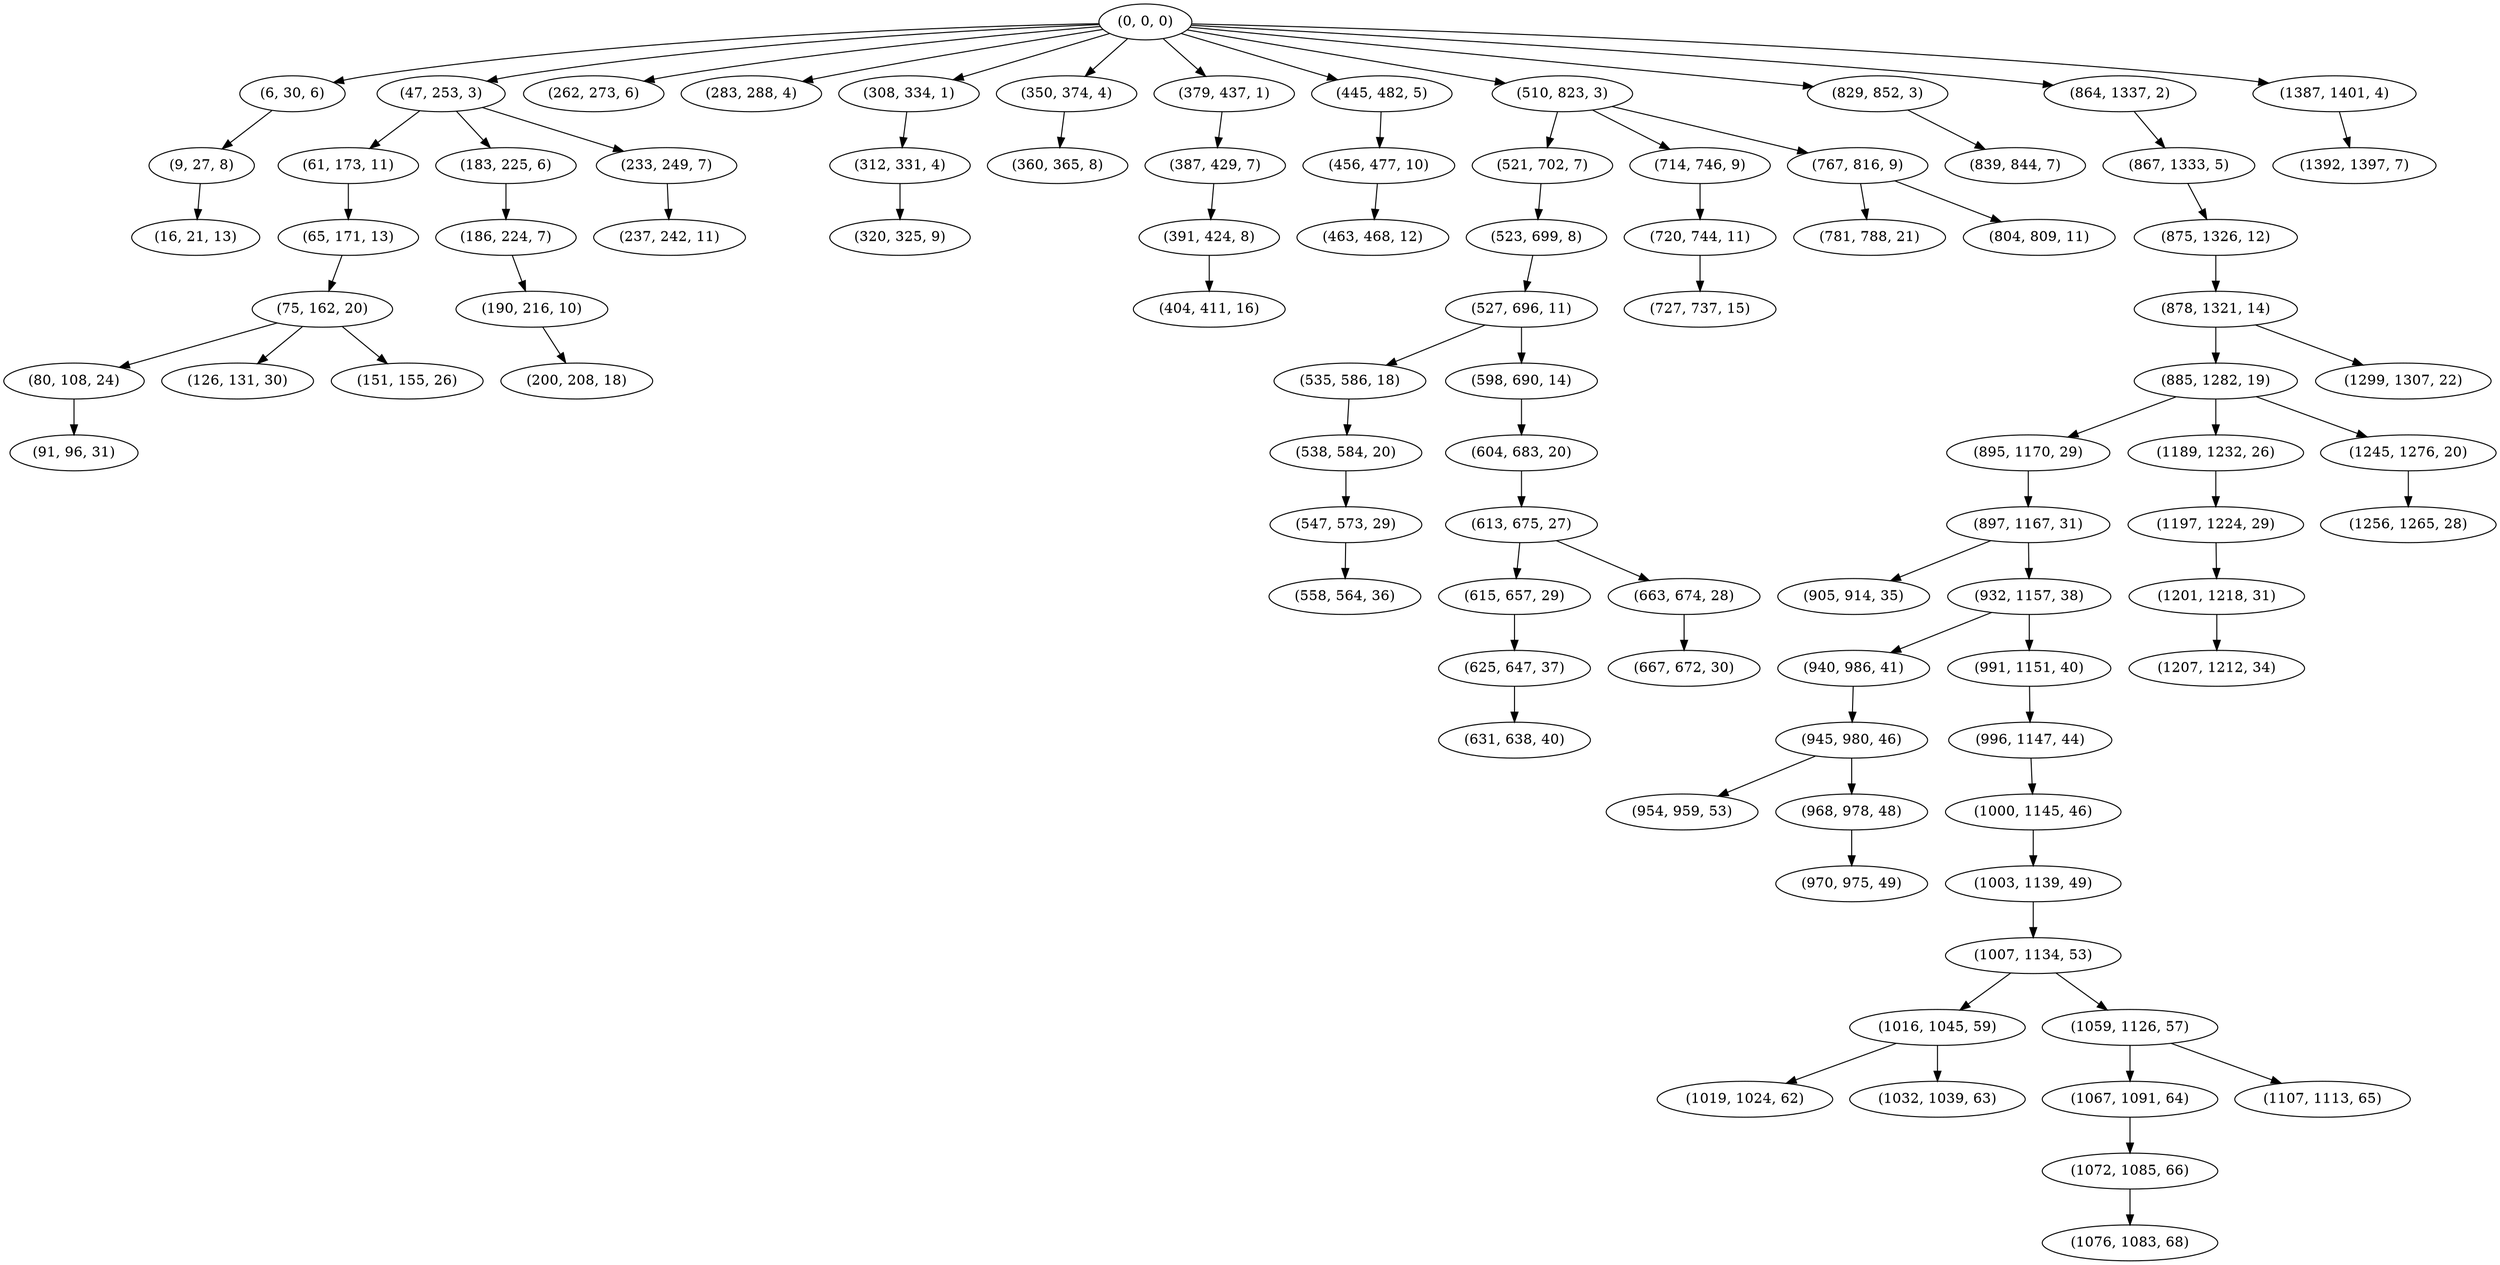 digraph tree {
    "(0, 0, 0)";
    "(6, 30, 6)";
    "(9, 27, 8)";
    "(16, 21, 13)";
    "(47, 253, 3)";
    "(61, 173, 11)";
    "(65, 171, 13)";
    "(75, 162, 20)";
    "(80, 108, 24)";
    "(91, 96, 31)";
    "(126, 131, 30)";
    "(151, 155, 26)";
    "(183, 225, 6)";
    "(186, 224, 7)";
    "(190, 216, 10)";
    "(200, 208, 18)";
    "(233, 249, 7)";
    "(237, 242, 11)";
    "(262, 273, 6)";
    "(283, 288, 4)";
    "(308, 334, 1)";
    "(312, 331, 4)";
    "(320, 325, 9)";
    "(350, 374, 4)";
    "(360, 365, 8)";
    "(379, 437, 1)";
    "(387, 429, 7)";
    "(391, 424, 8)";
    "(404, 411, 16)";
    "(445, 482, 5)";
    "(456, 477, 10)";
    "(463, 468, 12)";
    "(510, 823, 3)";
    "(521, 702, 7)";
    "(523, 699, 8)";
    "(527, 696, 11)";
    "(535, 586, 18)";
    "(538, 584, 20)";
    "(547, 573, 29)";
    "(558, 564, 36)";
    "(598, 690, 14)";
    "(604, 683, 20)";
    "(613, 675, 27)";
    "(615, 657, 29)";
    "(625, 647, 37)";
    "(631, 638, 40)";
    "(663, 674, 28)";
    "(667, 672, 30)";
    "(714, 746, 9)";
    "(720, 744, 11)";
    "(727, 737, 15)";
    "(767, 816, 9)";
    "(781, 788, 21)";
    "(804, 809, 11)";
    "(829, 852, 3)";
    "(839, 844, 7)";
    "(864, 1337, 2)";
    "(867, 1333, 5)";
    "(875, 1326, 12)";
    "(878, 1321, 14)";
    "(885, 1282, 19)";
    "(895, 1170, 29)";
    "(897, 1167, 31)";
    "(905, 914, 35)";
    "(932, 1157, 38)";
    "(940, 986, 41)";
    "(945, 980, 46)";
    "(954, 959, 53)";
    "(968, 978, 48)";
    "(970, 975, 49)";
    "(991, 1151, 40)";
    "(996, 1147, 44)";
    "(1000, 1145, 46)";
    "(1003, 1139, 49)";
    "(1007, 1134, 53)";
    "(1016, 1045, 59)";
    "(1019, 1024, 62)";
    "(1032, 1039, 63)";
    "(1059, 1126, 57)";
    "(1067, 1091, 64)";
    "(1072, 1085, 66)";
    "(1076, 1083, 68)";
    "(1107, 1113, 65)";
    "(1189, 1232, 26)";
    "(1197, 1224, 29)";
    "(1201, 1218, 31)";
    "(1207, 1212, 34)";
    "(1245, 1276, 20)";
    "(1256, 1265, 28)";
    "(1299, 1307, 22)";
    "(1387, 1401, 4)";
    "(1392, 1397, 7)";
    "(0, 0, 0)" -> "(6, 30, 6)";
    "(0, 0, 0)" -> "(47, 253, 3)";
    "(0, 0, 0)" -> "(262, 273, 6)";
    "(0, 0, 0)" -> "(283, 288, 4)";
    "(0, 0, 0)" -> "(308, 334, 1)";
    "(0, 0, 0)" -> "(350, 374, 4)";
    "(0, 0, 0)" -> "(379, 437, 1)";
    "(0, 0, 0)" -> "(445, 482, 5)";
    "(0, 0, 0)" -> "(510, 823, 3)";
    "(0, 0, 0)" -> "(829, 852, 3)";
    "(0, 0, 0)" -> "(864, 1337, 2)";
    "(0, 0, 0)" -> "(1387, 1401, 4)";
    "(6, 30, 6)" -> "(9, 27, 8)";
    "(9, 27, 8)" -> "(16, 21, 13)";
    "(47, 253, 3)" -> "(61, 173, 11)";
    "(47, 253, 3)" -> "(183, 225, 6)";
    "(47, 253, 3)" -> "(233, 249, 7)";
    "(61, 173, 11)" -> "(65, 171, 13)";
    "(65, 171, 13)" -> "(75, 162, 20)";
    "(75, 162, 20)" -> "(80, 108, 24)";
    "(75, 162, 20)" -> "(126, 131, 30)";
    "(75, 162, 20)" -> "(151, 155, 26)";
    "(80, 108, 24)" -> "(91, 96, 31)";
    "(183, 225, 6)" -> "(186, 224, 7)";
    "(186, 224, 7)" -> "(190, 216, 10)";
    "(190, 216, 10)" -> "(200, 208, 18)";
    "(233, 249, 7)" -> "(237, 242, 11)";
    "(308, 334, 1)" -> "(312, 331, 4)";
    "(312, 331, 4)" -> "(320, 325, 9)";
    "(350, 374, 4)" -> "(360, 365, 8)";
    "(379, 437, 1)" -> "(387, 429, 7)";
    "(387, 429, 7)" -> "(391, 424, 8)";
    "(391, 424, 8)" -> "(404, 411, 16)";
    "(445, 482, 5)" -> "(456, 477, 10)";
    "(456, 477, 10)" -> "(463, 468, 12)";
    "(510, 823, 3)" -> "(521, 702, 7)";
    "(510, 823, 3)" -> "(714, 746, 9)";
    "(510, 823, 3)" -> "(767, 816, 9)";
    "(521, 702, 7)" -> "(523, 699, 8)";
    "(523, 699, 8)" -> "(527, 696, 11)";
    "(527, 696, 11)" -> "(535, 586, 18)";
    "(527, 696, 11)" -> "(598, 690, 14)";
    "(535, 586, 18)" -> "(538, 584, 20)";
    "(538, 584, 20)" -> "(547, 573, 29)";
    "(547, 573, 29)" -> "(558, 564, 36)";
    "(598, 690, 14)" -> "(604, 683, 20)";
    "(604, 683, 20)" -> "(613, 675, 27)";
    "(613, 675, 27)" -> "(615, 657, 29)";
    "(613, 675, 27)" -> "(663, 674, 28)";
    "(615, 657, 29)" -> "(625, 647, 37)";
    "(625, 647, 37)" -> "(631, 638, 40)";
    "(663, 674, 28)" -> "(667, 672, 30)";
    "(714, 746, 9)" -> "(720, 744, 11)";
    "(720, 744, 11)" -> "(727, 737, 15)";
    "(767, 816, 9)" -> "(781, 788, 21)";
    "(767, 816, 9)" -> "(804, 809, 11)";
    "(829, 852, 3)" -> "(839, 844, 7)";
    "(864, 1337, 2)" -> "(867, 1333, 5)";
    "(867, 1333, 5)" -> "(875, 1326, 12)";
    "(875, 1326, 12)" -> "(878, 1321, 14)";
    "(878, 1321, 14)" -> "(885, 1282, 19)";
    "(878, 1321, 14)" -> "(1299, 1307, 22)";
    "(885, 1282, 19)" -> "(895, 1170, 29)";
    "(885, 1282, 19)" -> "(1189, 1232, 26)";
    "(885, 1282, 19)" -> "(1245, 1276, 20)";
    "(895, 1170, 29)" -> "(897, 1167, 31)";
    "(897, 1167, 31)" -> "(905, 914, 35)";
    "(897, 1167, 31)" -> "(932, 1157, 38)";
    "(932, 1157, 38)" -> "(940, 986, 41)";
    "(932, 1157, 38)" -> "(991, 1151, 40)";
    "(940, 986, 41)" -> "(945, 980, 46)";
    "(945, 980, 46)" -> "(954, 959, 53)";
    "(945, 980, 46)" -> "(968, 978, 48)";
    "(968, 978, 48)" -> "(970, 975, 49)";
    "(991, 1151, 40)" -> "(996, 1147, 44)";
    "(996, 1147, 44)" -> "(1000, 1145, 46)";
    "(1000, 1145, 46)" -> "(1003, 1139, 49)";
    "(1003, 1139, 49)" -> "(1007, 1134, 53)";
    "(1007, 1134, 53)" -> "(1016, 1045, 59)";
    "(1007, 1134, 53)" -> "(1059, 1126, 57)";
    "(1016, 1045, 59)" -> "(1019, 1024, 62)";
    "(1016, 1045, 59)" -> "(1032, 1039, 63)";
    "(1059, 1126, 57)" -> "(1067, 1091, 64)";
    "(1059, 1126, 57)" -> "(1107, 1113, 65)";
    "(1067, 1091, 64)" -> "(1072, 1085, 66)";
    "(1072, 1085, 66)" -> "(1076, 1083, 68)";
    "(1189, 1232, 26)" -> "(1197, 1224, 29)";
    "(1197, 1224, 29)" -> "(1201, 1218, 31)";
    "(1201, 1218, 31)" -> "(1207, 1212, 34)";
    "(1245, 1276, 20)" -> "(1256, 1265, 28)";
    "(1387, 1401, 4)" -> "(1392, 1397, 7)";
}
